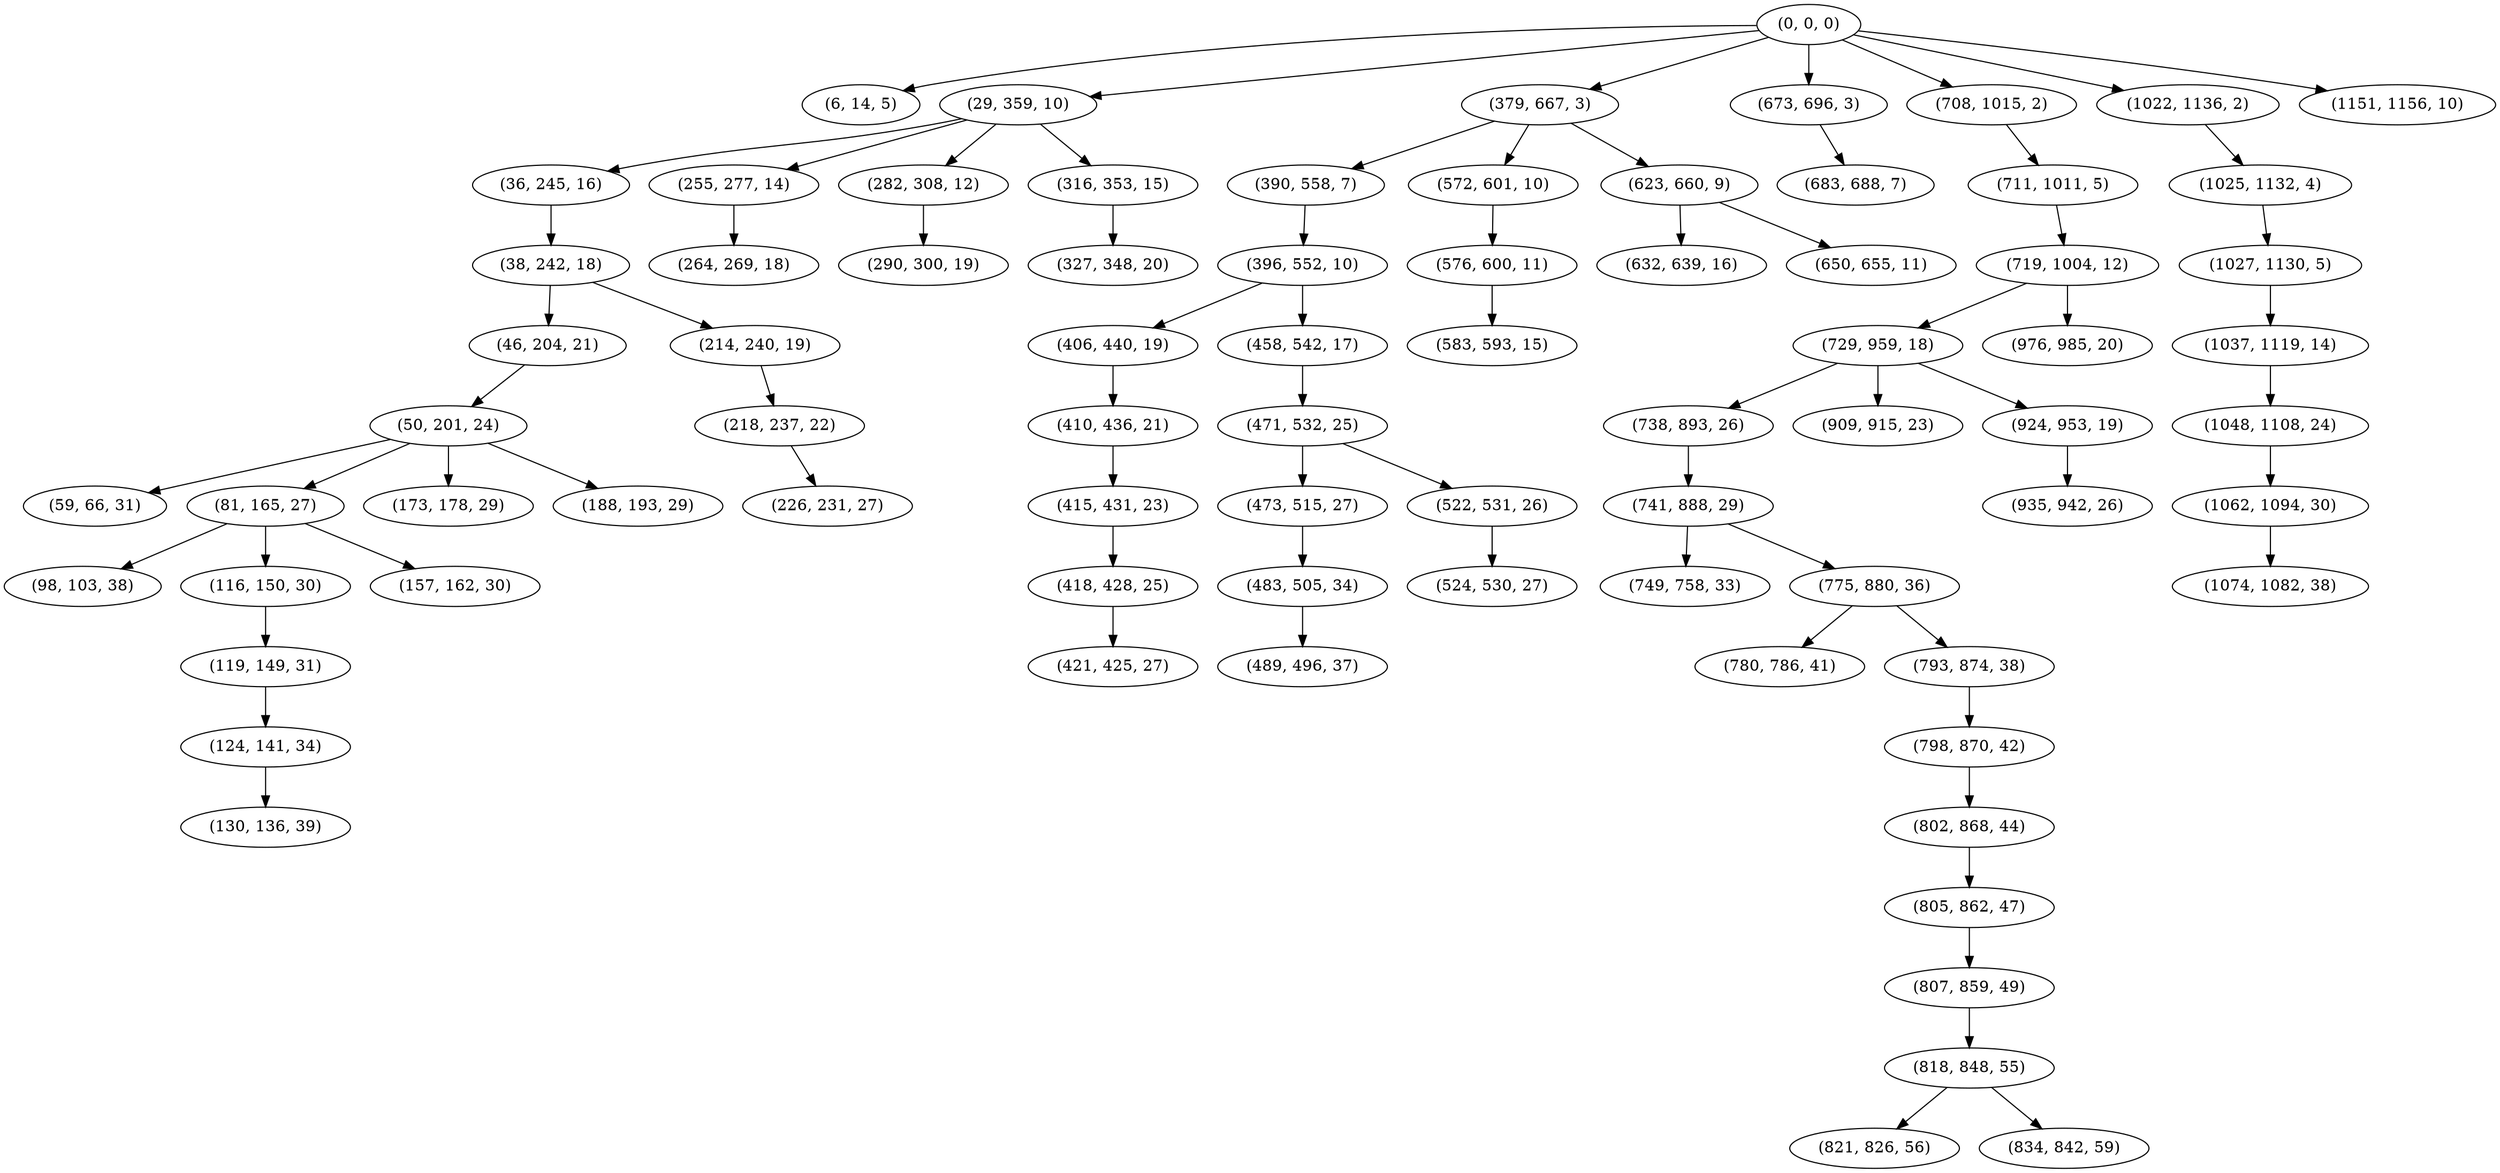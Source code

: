 digraph tree {
    "(0, 0, 0)";
    "(6, 14, 5)";
    "(29, 359, 10)";
    "(36, 245, 16)";
    "(38, 242, 18)";
    "(46, 204, 21)";
    "(50, 201, 24)";
    "(59, 66, 31)";
    "(81, 165, 27)";
    "(98, 103, 38)";
    "(116, 150, 30)";
    "(119, 149, 31)";
    "(124, 141, 34)";
    "(130, 136, 39)";
    "(157, 162, 30)";
    "(173, 178, 29)";
    "(188, 193, 29)";
    "(214, 240, 19)";
    "(218, 237, 22)";
    "(226, 231, 27)";
    "(255, 277, 14)";
    "(264, 269, 18)";
    "(282, 308, 12)";
    "(290, 300, 19)";
    "(316, 353, 15)";
    "(327, 348, 20)";
    "(379, 667, 3)";
    "(390, 558, 7)";
    "(396, 552, 10)";
    "(406, 440, 19)";
    "(410, 436, 21)";
    "(415, 431, 23)";
    "(418, 428, 25)";
    "(421, 425, 27)";
    "(458, 542, 17)";
    "(471, 532, 25)";
    "(473, 515, 27)";
    "(483, 505, 34)";
    "(489, 496, 37)";
    "(522, 531, 26)";
    "(524, 530, 27)";
    "(572, 601, 10)";
    "(576, 600, 11)";
    "(583, 593, 15)";
    "(623, 660, 9)";
    "(632, 639, 16)";
    "(650, 655, 11)";
    "(673, 696, 3)";
    "(683, 688, 7)";
    "(708, 1015, 2)";
    "(711, 1011, 5)";
    "(719, 1004, 12)";
    "(729, 959, 18)";
    "(738, 893, 26)";
    "(741, 888, 29)";
    "(749, 758, 33)";
    "(775, 880, 36)";
    "(780, 786, 41)";
    "(793, 874, 38)";
    "(798, 870, 42)";
    "(802, 868, 44)";
    "(805, 862, 47)";
    "(807, 859, 49)";
    "(818, 848, 55)";
    "(821, 826, 56)";
    "(834, 842, 59)";
    "(909, 915, 23)";
    "(924, 953, 19)";
    "(935, 942, 26)";
    "(976, 985, 20)";
    "(1022, 1136, 2)";
    "(1025, 1132, 4)";
    "(1027, 1130, 5)";
    "(1037, 1119, 14)";
    "(1048, 1108, 24)";
    "(1062, 1094, 30)";
    "(1074, 1082, 38)";
    "(1151, 1156, 10)";
    "(0, 0, 0)" -> "(6, 14, 5)";
    "(0, 0, 0)" -> "(29, 359, 10)";
    "(0, 0, 0)" -> "(379, 667, 3)";
    "(0, 0, 0)" -> "(673, 696, 3)";
    "(0, 0, 0)" -> "(708, 1015, 2)";
    "(0, 0, 0)" -> "(1022, 1136, 2)";
    "(0, 0, 0)" -> "(1151, 1156, 10)";
    "(29, 359, 10)" -> "(36, 245, 16)";
    "(29, 359, 10)" -> "(255, 277, 14)";
    "(29, 359, 10)" -> "(282, 308, 12)";
    "(29, 359, 10)" -> "(316, 353, 15)";
    "(36, 245, 16)" -> "(38, 242, 18)";
    "(38, 242, 18)" -> "(46, 204, 21)";
    "(38, 242, 18)" -> "(214, 240, 19)";
    "(46, 204, 21)" -> "(50, 201, 24)";
    "(50, 201, 24)" -> "(59, 66, 31)";
    "(50, 201, 24)" -> "(81, 165, 27)";
    "(50, 201, 24)" -> "(173, 178, 29)";
    "(50, 201, 24)" -> "(188, 193, 29)";
    "(81, 165, 27)" -> "(98, 103, 38)";
    "(81, 165, 27)" -> "(116, 150, 30)";
    "(81, 165, 27)" -> "(157, 162, 30)";
    "(116, 150, 30)" -> "(119, 149, 31)";
    "(119, 149, 31)" -> "(124, 141, 34)";
    "(124, 141, 34)" -> "(130, 136, 39)";
    "(214, 240, 19)" -> "(218, 237, 22)";
    "(218, 237, 22)" -> "(226, 231, 27)";
    "(255, 277, 14)" -> "(264, 269, 18)";
    "(282, 308, 12)" -> "(290, 300, 19)";
    "(316, 353, 15)" -> "(327, 348, 20)";
    "(379, 667, 3)" -> "(390, 558, 7)";
    "(379, 667, 3)" -> "(572, 601, 10)";
    "(379, 667, 3)" -> "(623, 660, 9)";
    "(390, 558, 7)" -> "(396, 552, 10)";
    "(396, 552, 10)" -> "(406, 440, 19)";
    "(396, 552, 10)" -> "(458, 542, 17)";
    "(406, 440, 19)" -> "(410, 436, 21)";
    "(410, 436, 21)" -> "(415, 431, 23)";
    "(415, 431, 23)" -> "(418, 428, 25)";
    "(418, 428, 25)" -> "(421, 425, 27)";
    "(458, 542, 17)" -> "(471, 532, 25)";
    "(471, 532, 25)" -> "(473, 515, 27)";
    "(471, 532, 25)" -> "(522, 531, 26)";
    "(473, 515, 27)" -> "(483, 505, 34)";
    "(483, 505, 34)" -> "(489, 496, 37)";
    "(522, 531, 26)" -> "(524, 530, 27)";
    "(572, 601, 10)" -> "(576, 600, 11)";
    "(576, 600, 11)" -> "(583, 593, 15)";
    "(623, 660, 9)" -> "(632, 639, 16)";
    "(623, 660, 9)" -> "(650, 655, 11)";
    "(673, 696, 3)" -> "(683, 688, 7)";
    "(708, 1015, 2)" -> "(711, 1011, 5)";
    "(711, 1011, 5)" -> "(719, 1004, 12)";
    "(719, 1004, 12)" -> "(729, 959, 18)";
    "(719, 1004, 12)" -> "(976, 985, 20)";
    "(729, 959, 18)" -> "(738, 893, 26)";
    "(729, 959, 18)" -> "(909, 915, 23)";
    "(729, 959, 18)" -> "(924, 953, 19)";
    "(738, 893, 26)" -> "(741, 888, 29)";
    "(741, 888, 29)" -> "(749, 758, 33)";
    "(741, 888, 29)" -> "(775, 880, 36)";
    "(775, 880, 36)" -> "(780, 786, 41)";
    "(775, 880, 36)" -> "(793, 874, 38)";
    "(793, 874, 38)" -> "(798, 870, 42)";
    "(798, 870, 42)" -> "(802, 868, 44)";
    "(802, 868, 44)" -> "(805, 862, 47)";
    "(805, 862, 47)" -> "(807, 859, 49)";
    "(807, 859, 49)" -> "(818, 848, 55)";
    "(818, 848, 55)" -> "(821, 826, 56)";
    "(818, 848, 55)" -> "(834, 842, 59)";
    "(924, 953, 19)" -> "(935, 942, 26)";
    "(1022, 1136, 2)" -> "(1025, 1132, 4)";
    "(1025, 1132, 4)" -> "(1027, 1130, 5)";
    "(1027, 1130, 5)" -> "(1037, 1119, 14)";
    "(1037, 1119, 14)" -> "(1048, 1108, 24)";
    "(1048, 1108, 24)" -> "(1062, 1094, 30)";
    "(1062, 1094, 30)" -> "(1074, 1082, 38)";
}
